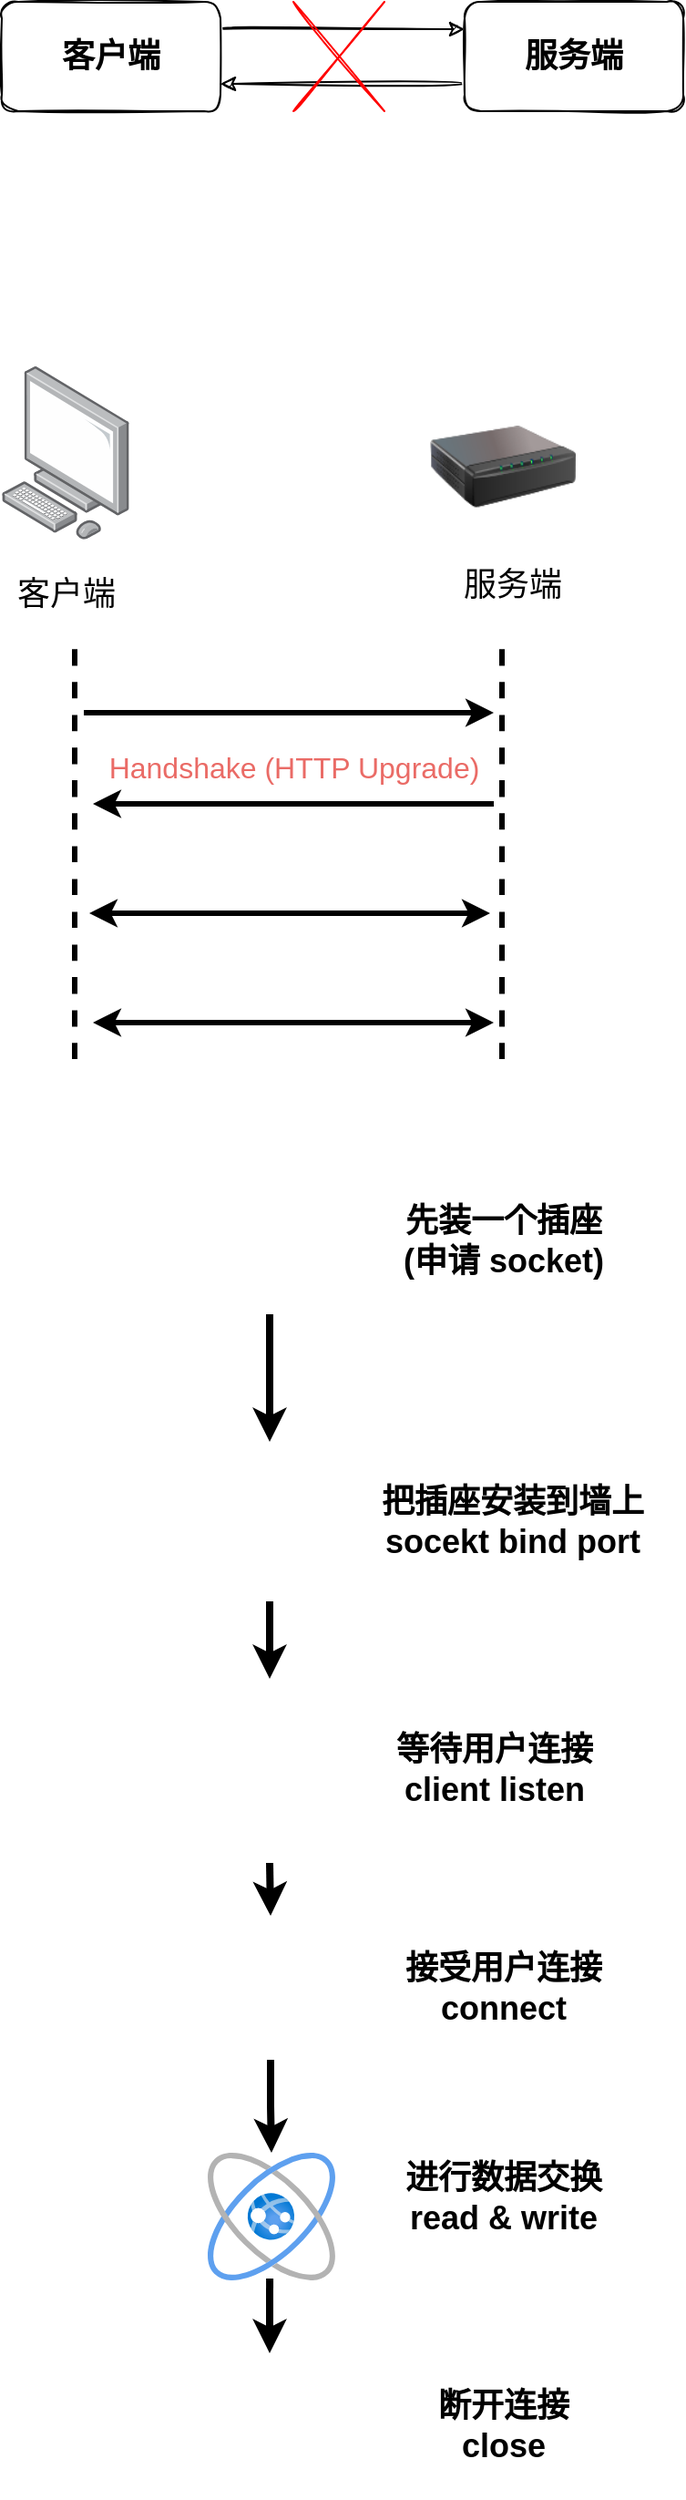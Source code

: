 <mxfile version="16.6.6" type="github">
  <diagram id="-4xD1Iyq92KiHUGiBPbh" name="第 1 页">
    <mxGraphModel dx="2066" dy="1129" grid="1" gridSize="10" guides="1" tooltips="1" connect="1" arrows="1" fold="1" page="1" pageScale="1" pageWidth="827" pageHeight="1169" math="0" shadow="0">
      <root>
        <mxCell id="0" />
        <mxCell id="1" parent="0" />
        <mxCell id="8QwcRgRgL07BDc09xjMd-3" style="edgeStyle=orthogonalEdgeStyle;curved=1;rounded=0;sketch=1;orthogonalLoop=1;jettySize=auto;html=1;exitX=1;exitY=0.25;exitDx=0;exitDy=0;entryX=0;entryY=0.25;entryDx=0;entryDy=0;fontSize=18;" parent="1" source="8QwcRgRgL07BDc09xjMd-1" target="8QwcRgRgL07BDc09xjMd-2" edge="1">
          <mxGeometry relative="1" as="geometry" />
        </mxCell>
        <mxCell id="8QwcRgRgL07BDc09xjMd-1" value="客户端" style="rounded=1;whiteSpace=wrap;html=1;fontStyle=1;sketch=1;fontSize=18;" parent="1" vertex="1">
          <mxGeometry x="110" y="50" width="120" height="60" as="geometry" />
        </mxCell>
        <mxCell id="8QwcRgRgL07BDc09xjMd-4" style="edgeStyle=orthogonalEdgeStyle;curved=1;rounded=0;sketch=1;orthogonalLoop=1;jettySize=auto;html=1;exitX=0;exitY=0.75;exitDx=0;exitDy=0;entryX=1;entryY=0.75;entryDx=0;entryDy=0;fontSize=18;" parent="1" source="8QwcRgRgL07BDc09xjMd-2" target="8QwcRgRgL07BDc09xjMd-1" edge="1">
          <mxGeometry relative="1" as="geometry" />
        </mxCell>
        <mxCell id="8QwcRgRgL07BDc09xjMd-2" value="服务端" style="rounded=1;whiteSpace=wrap;html=1;fontStyle=1;sketch=1;fontSize=18;" parent="1" vertex="1">
          <mxGeometry x="364" y="50" width="120" height="60" as="geometry" />
        </mxCell>
        <mxCell id="8QwcRgRgL07BDc09xjMd-6" value="" style="endArrow=none;html=1;rounded=0;sketch=1;fontSize=18;fontColor=#EA6B66;curved=1;strokeColor=#FF0000;" parent="1" edge="1">
          <mxGeometry width="50" height="50" relative="1" as="geometry">
            <mxPoint x="270" y="110" as="sourcePoint" />
            <mxPoint x="320" y="50" as="targetPoint" />
          </mxGeometry>
        </mxCell>
        <mxCell id="8QwcRgRgL07BDc09xjMd-7" value="" style="endArrow=none;html=1;rounded=0;sketch=1;fontSize=18;fontColor=#EA6B66;curved=1;strokeColor=#FF0000;" parent="1" edge="1">
          <mxGeometry width="50" height="50" relative="1" as="geometry">
            <mxPoint x="270" y="50" as="sourcePoint" />
            <mxPoint x="320" y="110" as="targetPoint" />
          </mxGeometry>
        </mxCell>
        <mxCell id="8QwcRgRgL07BDc09xjMd-8" value="" style="points=[];aspect=fixed;html=1;align=center;shadow=0;dashed=0;image;image=img/lib/allied_telesis/computer_and_terminals/Personal_Computer.svg;sketch=1;fontSize=18;fontColor=#EA6B66;" parent="1" vertex="1">
          <mxGeometry x="110" y="250" width="70" height="94.87" as="geometry" />
        </mxCell>
        <mxCell id="8QwcRgRgL07BDc09xjMd-9" value="客户端" style="text;html=1;align=center;verticalAlign=middle;resizable=0;points=[];autosize=1;strokeColor=none;fillColor=none;fontSize=18;fontColor=#000000;" parent="1" vertex="1">
          <mxGeometry x="110" y="360" width="70" height="30" as="geometry" />
        </mxCell>
        <mxCell id="8QwcRgRgL07BDc09xjMd-10" value="" style="image;html=1;image=img/lib/clip_art/networking/Print_Server_128x128.png;sketch=1;fontSize=18;fontColor=#EA6B66;" parent="1" vertex="1">
          <mxGeometry x="345" y="264.87" width="80" height="80" as="geometry" />
        </mxCell>
        <mxCell id="8QwcRgRgL07BDc09xjMd-11" value="服务端" style="text;html=1;align=center;verticalAlign=middle;resizable=0;points=[];autosize=1;strokeColor=none;fillColor=none;fontSize=18;fontColor=#000000;" parent="1" vertex="1">
          <mxGeometry x="355" y="355" width="70" height="30" as="geometry" />
        </mxCell>
        <mxCell id="8QwcRgRgL07BDc09xjMd-12" value="" style="endArrow=none;dashed=1;html=1;rounded=0;sketch=0;fontSize=18;fontColor=#EA6B66;strokeColor=#000000;curved=1;strokeWidth=3;" parent="1" edge="1">
          <mxGeometry width="50" height="50" relative="1" as="geometry">
            <mxPoint x="150" y="630" as="sourcePoint" />
            <mxPoint x="150" y="400" as="targetPoint" />
          </mxGeometry>
        </mxCell>
        <mxCell id="8QwcRgRgL07BDc09xjMd-14" value="" style="endArrow=none;dashed=1;html=1;rounded=0;sketch=0;fontSize=18;fontColor=#EA6B66;strokeColor=#000000;curved=1;strokeWidth=3;" parent="1" edge="1">
          <mxGeometry width="50" height="50" relative="1" as="geometry">
            <mxPoint x="384.5" y="630" as="sourcePoint" />
            <mxPoint x="384.5" y="400" as="targetPoint" />
          </mxGeometry>
        </mxCell>
        <mxCell id="8QwcRgRgL07BDc09xjMd-15" value="" style="endArrow=classic;html=1;rounded=0;sketch=0;fontSize=18;fontColor=#EA6B66;strokeColor=#000000;strokeWidth=3;curved=1;" parent="1" edge="1">
          <mxGeometry width="50" height="50" relative="1" as="geometry">
            <mxPoint x="155" y="440" as="sourcePoint" />
            <mxPoint x="380" y="440" as="targetPoint" />
          </mxGeometry>
        </mxCell>
        <mxCell id="8QwcRgRgL07BDc09xjMd-16" value="" style="endArrow=classic;startArrow=classic;html=1;rounded=0;sketch=0;fontSize=18;fontColor=#EA6B66;strokeColor=#000000;strokeWidth=3;curved=1;" parent="1" edge="1">
          <mxGeometry width="50" height="50" relative="1" as="geometry">
            <mxPoint x="158" y="550" as="sourcePoint" />
            <mxPoint x="378" y="550" as="targetPoint" />
          </mxGeometry>
        </mxCell>
        <mxCell id="8QwcRgRgL07BDc09xjMd-17" value="" style="endArrow=classic;startArrow=classic;html=1;rounded=0;sketch=0;fontSize=18;fontColor=#EA6B66;strokeColor=#000000;strokeWidth=3;curved=1;" parent="1" edge="1">
          <mxGeometry width="50" height="50" relative="1" as="geometry">
            <mxPoint x="160" y="610" as="sourcePoint" />
            <mxPoint x="380" y="610" as="targetPoint" />
          </mxGeometry>
        </mxCell>
        <mxCell id="8QwcRgRgL07BDc09xjMd-18" value="" style="endArrow=classic;html=1;rounded=0;sketch=0;fontSize=18;fontColor=#EA6B66;strokeColor=#000000;strokeWidth=3;curved=1;" parent="1" edge="1">
          <mxGeometry width="50" height="50" relative="1" as="geometry">
            <mxPoint x="380" y="490" as="sourcePoint" />
            <mxPoint x="160" y="490" as="targetPoint" />
          </mxGeometry>
        </mxCell>
        <mxCell id="8QwcRgRgL07BDc09xjMd-21" value="Handshake (HTTP Upgrade)" style="text;html=1;align=center;verticalAlign=middle;resizable=0;points=[];autosize=1;strokeColor=none;fillColor=none;fontSize=16;fontColor=#EA6B66;" parent="1" vertex="1">
          <mxGeometry x="160" y="460" width="220" height="20" as="geometry" />
        </mxCell>
        <mxCell id="cQFdXFadwlv9-VwT_cpA-3" style="edgeStyle=orthogonalEdgeStyle;rounded=0;orthogonalLoop=1;jettySize=auto;html=1;exitX=0.5;exitY=1;exitDx=0;exitDy=0;entryX=0.5;entryY=0;entryDx=0;entryDy=0;strokeWidth=4;" edge="1" parent="1" source="cQFdXFadwlv9-VwT_cpA-1" target="cQFdXFadwlv9-VwT_cpA-2">
          <mxGeometry relative="1" as="geometry" />
        </mxCell>
        <mxCell id="cQFdXFadwlv9-VwT_cpA-1" value="" style="shape=image;html=1;verticalAlign=top;verticalLabelPosition=bottom;labelBackgroundColor=#ffffff;imageAspect=0;aspect=fixed;image=https://cdn1.iconfinder.com/data/icons/science-technology-outline-24-px/24/Internet_outlet_internet_plug_internet_socket_lan_port_telephone_plug-128.png" vertex="1" parent="1">
          <mxGeometry x="217" y="690" width="80" height="80" as="geometry" />
        </mxCell>
        <mxCell id="cQFdXFadwlv9-VwT_cpA-8" style="edgeStyle=orthogonalEdgeStyle;rounded=0;orthogonalLoop=1;jettySize=auto;html=1;exitX=0.5;exitY=1;exitDx=0;exitDy=0;strokeWidth=4;" edge="1" parent="1" source="cQFdXFadwlv9-VwT_cpA-2" target="cQFdXFadwlv9-VwT_cpA-4">
          <mxGeometry relative="1" as="geometry" />
        </mxCell>
        <mxCell id="cQFdXFadwlv9-VwT_cpA-2" value="" style="shape=image;html=1;verticalAlign=top;verticalLabelPosition=bottom;labelBackgroundColor=#ffffff;imageAspect=0;aspect=fixed;image=https://cdn3.iconfinder.com/data/icons/essential-pack/32/15-Wall-128.png;strokeWidth=4;" vertex="1" parent="1">
          <mxGeometry x="213.25" y="840" width="87.5" height="87.5" as="geometry" />
        </mxCell>
        <mxCell id="cQFdXFadwlv9-VwT_cpA-9" style="edgeStyle=orthogonalEdgeStyle;rounded=0;orthogonalLoop=1;jettySize=auto;html=1;exitX=0.5;exitY=1;exitDx=0;exitDy=0;entryX=0.5;entryY=0;entryDx=0;entryDy=0;strokeWidth=4;" edge="1" parent="1" source="cQFdXFadwlv9-VwT_cpA-4" target="cQFdXFadwlv9-VwT_cpA-5">
          <mxGeometry relative="1" as="geometry" />
        </mxCell>
        <mxCell id="cQFdXFadwlv9-VwT_cpA-4" value="" style="shape=image;html=1;verticalAlign=top;verticalLabelPosition=bottom;labelBackgroundColor=#ffffff;imageAspect=0;aspect=fixed;image=https://cdn2.iconfinder.com/data/icons/essential-web-4/50/caution-wait-more-dot-square-128.png;strokeWidth=4;" vertex="1" parent="1">
          <mxGeometry x="206.5" y="970" width="101" height="101" as="geometry" />
        </mxCell>
        <mxCell id="cQFdXFadwlv9-VwT_cpA-10" style="edgeStyle=orthogonalEdgeStyle;rounded=0;orthogonalLoop=1;jettySize=auto;html=1;exitX=0.5;exitY=1;exitDx=0;exitDy=0;strokeWidth=4;" edge="1" parent="1" source="cQFdXFadwlv9-VwT_cpA-5" target="cQFdXFadwlv9-VwT_cpA-6">
          <mxGeometry relative="1" as="geometry" />
        </mxCell>
        <mxCell id="cQFdXFadwlv9-VwT_cpA-5" value="" style="shape=image;html=1;verticalAlign=top;verticalLabelPosition=bottom;labelBackgroundColor=#ffffff;imageAspect=0;aspect=fixed;image=https://cdn2.iconfinder.com/data/icons/crystalproject/Open-Office-Icons/stock_insert-plugin.png;strokeWidth=4;" vertex="1" parent="1">
          <mxGeometry x="218" y="1100" width="79" height="79" as="geometry" />
        </mxCell>
        <mxCell id="cQFdXFadwlv9-VwT_cpA-6" value="" style="aspect=fixed;html=1;points=[];align=center;image;fontSize=12;image=img/lib/azure2/general/Website_Power.svg;strokeWidth=4;" vertex="1" parent="1">
          <mxGeometry x="223" y="1230" width="70" height="70" as="geometry" />
        </mxCell>
        <mxCell id="cQFdXFadwlv9-VwT_cpA-11" style="edgeStyle=orthogonalEdgeStyle;rounded=0;orthogonalLoop=1;jettySize=auto;html=1;exitX=0.5;exitY=1;exitDx=0;exitDy=0;entryX=0.486;entryY=0.986;entryDx=0;entryDy=0;entryPerimeter=0;endArrow=none;endFill=0;startArrow=classic;startFill=1;strokeWidth=4;" edge="1" parent="1" source="cQFdXFadwlv9-VwT_cpA-7" target="cQFdXFadwlv9-VwT_cpA-6">
          <mxGeometry relative="1" as="geometry" />
        </mxCell>
        <mxCell id="cQFdXFadwlv9-VwT_cpA-7" value="" style="shape=image;html=1;verticalAlign=top;verticalLabelPosition=bottom;labelBackgroundColor=#ffffff;imageAspect=0;aspect=fixed;image=https://cdn2.iconfinder.com/data/icons/crystalproject/Open-Office-Icons/stock_insert-plugin.png;rotation=-180;" vertex="1" parent="1">
          <mxGeometry x="217.5" y="1340" width="79" height="79" as="geometry" />
        </mxCell>
        <mxCell id="cQFdXFadwlv9-VwT_cpA-12" value="&lt;b&gt;&lt;font style=&quot;font-size: 18px&quot;&gt;先装一个插座&lt;br&gt;(申请 socket)&lt;br&gt;&lt;/font&gt;&lt;/b&gt;" style="text;html=1;align=center;verticalAlign=middle;resizable=0;points=[];autosize=1;strokeColor=none;fillColor=none;" vertex="1" parent="1">
          <mxGeometry x="320" y="710" width="130" height="40" as="geometry" />
        </mxCell>
        <mxCell id="cQFdXFadwlv9-VwT_cpA-13" value="&lt;b&gt;把插座安装到墙上&lt;br&gt;socekt bind port&lt;br&gt;&lt;/b&gt;" style="text;html=1;align=center;verticalAlign=middle;resizable=0;points=[];autosize=1;strokeColor=none;fillColor=none;fontSize=18;" vertex="1" parent="1">
          <mxGeometry x="310" y="858.75" width="160" height="50" as="geometry" />
        </mxCell>
        <mxCell id="cQFdXFadwlv9-VwT_cpA-14" value="&lt;b&gt;等待用户连接&lt;br&gt;client listen&lt;/b&gt;" style="text;html=1;align=center;verticalAlign=middle;resizable=0;points=[];autosize=1;strokeColor=none;fillColor=none;fontSize=18;" vertex="1" parent="1">
          <mxGeometry x="320" y="995" width="120" height="50" as="geometry" />
        </mxCell>
        <mxCell id="cQFdXFadwlv9-VwT_cpA-15" value="&lt;span style=&quot;color: rgba(0 , 0 , 0 , 0) ; font-family: monospace ; font-size: 0px&quot;&gt;%3CmxGraphModel%3E%3Croot%3E%3CmxCell%20id%3D%220%22%2F%3E%3CmxCell%20id%3D%221%22%20parent%3D%220%22%2F%3E%3CmxCell%20id%3D%222%22%20value%3D%22%22%20style%3D%22shape%3Dimage%3Bhtml%3D1%3BverticalAlign%3Dtop%3BverticalLabelPosition%3Dbottom%3BlabelBackgroundColor%3D%23ffffff%3BimageAspect%3D0%3Baspect%3Dfixed%3Bimage%3Dhttps%3A%2F%2Fcdn2.iconfinder.com%2Fdata%2Ficons%2Fcrystalproject%2FOpen-Office-Icons%2Fstock_insert-plugin.png%22%20vertex%3D%221%22%20parent%3D%221%22%3E%3CmxGeometry%20x%3D%22218%22%20y%3D%221100%22%20width%3D%2279%22%20height%3D%2279%22%20as%3D%22geometry%22%2F%3E%3C%2FmxCell%3E%3C%2Froot%3E%3C%2FmxGraphModel%3E&lt;/span&gt;&lt;span style=&quot;color: rgba(0 , 0 , 0 , 0) ; font-family: monospace ; font-size: 0px&quot;&gt;%3CmxGraphModel%3E%3Croot%3E%3CmxCell%20id%3D%220%22%2F%3E%3CmxCell%20id%3D%221%22%20parent%3D%220%22%2F%3E%3CmxCell%20id%3D%222%22%20value%3D%22%22%20style%3D%22shape%3Dimage%3Bhtml%3D1%3BverticalAlign%3Dtop%3BverticalLabelPosition%3Dbottom%3BlabelBackgroundColor%3D%23ffffff%3BimageAspect%3D0%3Baspect%3Dfixed%3Bimage%3Dhttps%3A%2F%2Fcdn2.iconfinder.com%2Fdata%2Ficons%2Fcrystalproject%2FOpen-Office-Icons%2Fstock_insert-plugin.png%22%20vertex%3D%221%22%20parent%3D%221%22%3E%3CmxGeometry%20x%3D%22218%22%20y%3D%221100%22%20width%3D%2279%22%20height%3D%2279%22%20as%3D%22geometry%22%2F%3E%3C%2FmxCell%3E%3C%2Froot%3E%3C%2FmxGraphModel%3E&lt;/span&gt;" style="text;html=1;align=center;verticalAlign=middle;resizable=0;points=[];autosize=1;strokeColor=none;fillColor=none;fontSize=18;" vertex="1" parent="1">
          <mxGeometry x="430" y="1124.5" width="20" height="30" as="geometry" />
        </mxCell>
        <mxCell id="cQFdXFadwlv9-VwT_cpA-16" value="&lt;b&gt;接受用户连接&lt;br&gt;connect&lt;/b&gt;" style="text;html=1;align=center;verticalAlign=middle;resizable=0;points=[];autosize=1;strokeColor=none;fillColor=none;fontSize=18;" vertex="1" parent="1">
          <mxGeometry x="325" y="1114.5" width="120" height="50" as="geometry" />
        </mxCell>
        <mxCell id="cQFdXFadwlv9-VwT_cpA-17" value="&lt;b&gt;进行数据交换&lt;br&gt;read &amp;amp; write&lt;br&gt;&lt;/b&gt;" style="text;html=1;align=center;verticalAlign=middle;resizable=0;points=[];autosize=1;strokeColor=none;fillColor=none;fontSize=18;" vertex="1" parent="1">
          <mxGeometry x="325" y="1230" width="120" height="50" as="geometry" />
        </mxCell>
        <mxCell id="cQFdXFadwlv9-VwT_cpA-18" value="&lt;b&gt;断开连接&lt;br&gt;close&lt;/b&gt;" style="text;html=1;align=center;verticalAlign=middle;resizable=0;points=[];autosize=1;strokeColor=none;fillColor=none;fontSize=18;" vertex="1" parent="1">
          <mxGeometry x="340" y="1354.5" width="90" height="50" as="geometry" />
        </mxCell>
      </root>
    </mxGraphModel>
  </diagram>
</mxfile>

